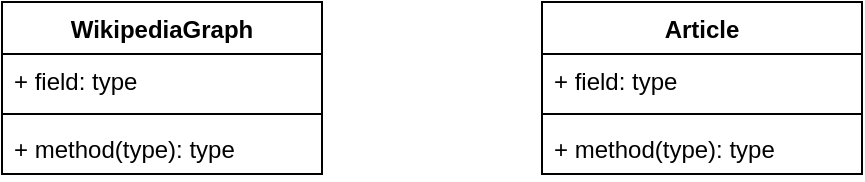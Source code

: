 <mxfile version="14.6.0" type="github">
  <diagram id="anjePKYXsqO-jRQPqmiL" name="Page-1">
    <mxGraphModel dx="868" dy="450" grid="1" gridSize="10" guides="1" tooltips="1" connect="1" arrows="1" fold="1" page="1" pageScale="1" pageWidth="827" pageHeight="1169" math="0" shadow="0">
      <root>
        <mxCell id="0" />
        <mxCell id="1" parent="0" />
        <mxCell id="QefmJ_FAOvZ9VNy1Vsgm-5" value="WikipediaGraph" style="swimlane;fontStyle=1;align=center;verticalAlign=top;childLayout=stackLayout;horizontal=1;startSize=26;horizontalStack=0;resizeParent=1;resizeParentMax=0;resizeLast=0;collapsible=1;marginBottom=0;" vertex="1" parent="1">
          <mxGeometry x="80" y="40" width="160" height="86" as="geometry" />
        </mxCell>
        <mxCell id="QefmJ_FAOvZ9VNy1Vsgm-6" value="+ field: type" style="text;strokeColor=none;fillColor=none;align=left;verticalAlign=top;spacingLeft=4;spacingRight=4;overflow=hidden;rotatable=0;points=[[0,0.5],[1,0.5]];portConstraint=eastwest;" vertex="1" parent="QefmJ_FAOvZ9VNy1Vsgm-5">
          <mxGeometry y="26" width="160" height="26" as="geometry" />
        </mxCell>
        <mxCell id="QefmJ_FAOvZ9VNy1Vsgm-7" value="" style="line;strokeWidth=1;fillColor=none;align=left;verticalAlign=middle;spacingTop=-1;spacingLeft=3;spacingRight=3;rotatable=0;labelPosition=right;points=[];portConstraint=eastwest;" vertex="1" parent="QefmJ_FAOvZ9VNy1Vsgm-5">
          <mxGeometry y="52" width="160" height="8" as="geometry" />
        </mxCell>
        <mxCell id="QefmJ_FAOvZ9VNy1Vsgm-8" value="+ method(type): type" style="text;strokeColor=none;fillColor=none;align=left;verticalAlign=top;spacingLeft=4;spacingRight=4;overflow=hidden;rotatable=0;points=[[0,0.5],[1,0.5]];portConstraint=eastwest;" vertex="1" parent="QefmJ_FAOvZ9VNy1Vsgm-5">
          <mxGeometry y="60" width="160" height="26" as="geometry" />
        </mxCell>
        <mxCell id="QefmJ_FAOvZ9VNy1Vsgm-9" value="Article" style="swimlane;fontStyle=1;align=center;verticalAlign=top;childLayout=stackLayout;horizontal=1;startSize=26;horizontalStack=0;resizeParent=1;resizeParentMax=0;resizeLast=0;collapsible=1;marginBottom=0;" vertex="1" parent="1">
          <mxGeometry x="350" y="40" width="160" height="86" as="geometry" />
        </mxCell>
        <mxCell id="QefmJ_FAOvZ9VNy1Vsgm-10" value="+ field: type" style="text;strokeColor=none;fillColor=none;align=left;verticalAlign=top;spacingLeft=4;spacingRight=4;overflow=hidden;rotatable=0;points=[[0,0.5],[1,0.5]];portConstraint=eastwest;" vertex="1" parent="QefmJ_FAOvZ9VNy1Vsgm-9">
          <mxGeometry y="26" width="160" height="26" as="geometry" />
        </mxCell>
        <mxCell id="QefmJ_FAOvZ9VNy1Vsgm-11" value="" style="line;strokeWidth=1;fillColor=none;align=left;verticalAlign=middle;spacingTop=-1;spacingLeft=3;spacingRight=3;rotatable=0;labelPosition=right;points=[];portConstraint=eastwest;" vertex="1" parent="QefmJ_FAOvZ9VNy1Vsgm-9">
          <mxGeometry y="52" width="160" height="8" as="geometry" />
        </mxCell>
        <mxCell id="QefmJ_FAOvZ9VNy1Vsgm-12" value="+ method(type): type" style="text;strokeColor=none;fillColor=none;align=left;verticalAlign=top;spacingLeft=4;spacingRight=4;overflow=hidden;rotatable=0;points=[[0,0.5],[1,0.5]];portConstraint=eastwest;" vertex="1" parent="QefmJ_FAOvZ9VNy1Vsgm-9">
          <mxGeometry y="60" width="160" height="26" as="geometry" />
        </mxCell>
      </root>
    </mxGraphModel>
  </diagram>
</mxfile>
